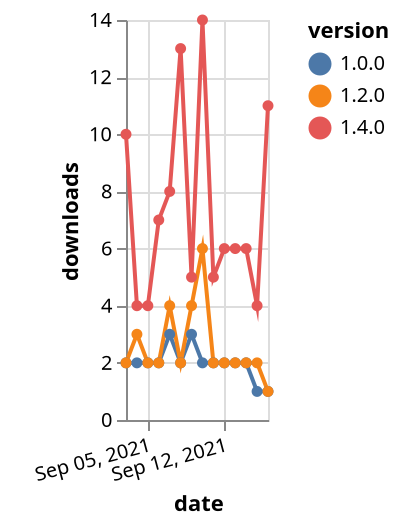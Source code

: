 {"$schema": "https://vega.github.io/schema/vega-lite/v5.json", "description": "A simple bar chart with embedded data.", "data": {"values": [{"date": "2021-09-03", "total": 988, "delta": 2, "version": "1.0.0"}, {"date": "2021-09-04", "total": 990, "delta": 2, "version": "1.0.0"}, {"date": "2021-09-05", "total": 992, "delta": 2, "version": "1.0.0"}, {"date": "2021-09-06", "total": 994, "delta": 2, "version": "1.0.0"}, {"date": "2021-09-07", "total": 997, "delta": 3, "version": "1.0.0"}, {"date": "2021-09-08", "total": 999, "delta": 2, "version": "1.0.0"}, {"date": "2021-09-09", "total": 1002, "delta": 3, "version": "1.0.0"}, {"date": "2021-09-10", "total": 1004, "delta": 2, "version": "1.0.0"}, {"date": "2021-09-11", "total": 1006, "delta": 2, "version": "1.0.0"}, {"date": "2021-09-12", "total": 1008, "delta": 2, "version": "1.0.0"}, {"date": "2021-09-13", "total": 1010, "delta": 2, "version": "1.0.0"}, {"date": "2021-09-14", "total": 1012, "delta": 2, "version": "1.0.0"}, {"date": "2021-09-15", "total": 1013, "delta": 1, "version": "1.0.0"}, {"date": "2021-09-16", "total": 1014, "delta": 1, "version": "1.0.0"}, {"date": "2021-09-03", "total": 1034, "delta": 2, "version": "1.2.0"}, {"date": "2021-09-04", "total": 1037, "delta": 3, "version": "1.2.0"}, {"date": "2021-09-05", "total": 1039, "delta": 2, "version": "1.2.0"}, {"date": "2021-09-06", "total": 1041, "delta": 2, "version": "1.2.0"}, {"date": "2021-09-07", "total": 1045, "delta": 4, "version": "1.2.0"}, {"date": "2021-09-08", "total": 1047, "delta": 2, "version": "1.2.0"}, {"date": "2021-09-09", "total": 1051, "delta": 4, "version": "1.2.0"}, {"date": "2021-09-10", "total": 1057, "delta": 6, "version": "1.2.0"}, {"date": "2021-09-11", "total": 1059, "delta": 2, "version": "1.2.0"}, {"date": "2021-09-12", "total": 1061, "delta": 2, "version": "1.2.0"}, {"date": "2021-09-13", "total": 1063, "delta": 2, "version": "1.2.0"}, {"date": "2021-09-14", "total": 1065, "delta": 2, "version": "1.2.0"}, {"date": "2021-09-15", "total": 1067, "delta": 2, "version": "1.2.0"}, {"date": "2021-09-16", "total": 1068, "delta": 1, "version": "1.2.0"}, {"date": "2021-09-03", "total": 408, "delta": 10, "version": "1.4.0"}, {"date": "2021-09-04", "total": 412, "delta": 4, "version": "1.4.0"}, {"date": "2021-09-05", "total": 416, "delta": 4, "version": "1.4.0"}, {"date": "2021-09-06", "total": 423, "delta": 7, "version": "1.4.0"}, {"date": "2021-09-07", "total": 431, "delta": 8, "version": "1.4.0"}, {"date": "2021-09-08", "total": 444, "delta": 13, "version": "1.4.0"}, {"date": "2021-09-09", "total": 449, "delta": 5, "version": "1.4.0"}, {"date": "2021-09-10", "total": 463, "delta": 14, "version": "1.4.0"}, {"date": "2021-09-11", "total": 468, "delta": 5, "version": "1.4.0"}, {"date": "2021-09-12", "total": 474, "delta": 6, "version": "1.4.0"}, {"date": "2021-09-13", "total": 480, "delta": 6, "version": "1.4.0"}, {"date": "2021-09-14", "total": 486, "delta": 6, "version": "1.4.0"}, {"date": "2021-09-15", "total": 490, "delta": 4, "version": "1.4.0"}, {"date": "2021-09-16", "total": 501, "delta": 11, "version": "1.4.0"}]}, "width": "container", "mark": {"type": "line", "point": {"filled": true}}, "encoding": {"x": {"field": "date", "type": "temporal", "timeUnit": "yearmonthdate", "title": "date", "axis": {"labelAngle": -15}}, "y": {"field": "delta", "type": "quantitative", "title": "downloads"}, "color": {"field": "version", "type": "nominal"}, "tooltip": {"field": "delta"}}}